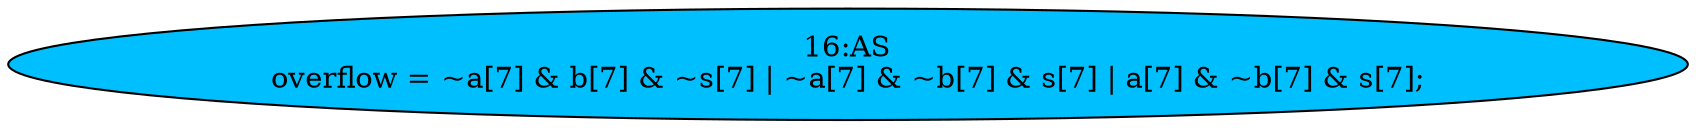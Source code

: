 strict digraph "" {
	node [label="\N"];
	"16:AS"	[ast="<pyverilog.vparser.ast.Assign object at 0x7f891fdcc750>",
		def_var="['overflow']",
		fillcolor=deepskyblue,
		label="16:AS
overflow = ~a[7] & b[7] & ~s[7] | ~a[7] & ~b[7] & s[7] | a[7] & ~b[7] & s[7];",
		statements="[]",
		style=filled,
		typ=Assign,
		use_var="['a', 'b', 's', 'a', 'b', 's', 'a', 'b', 's']"];
}
